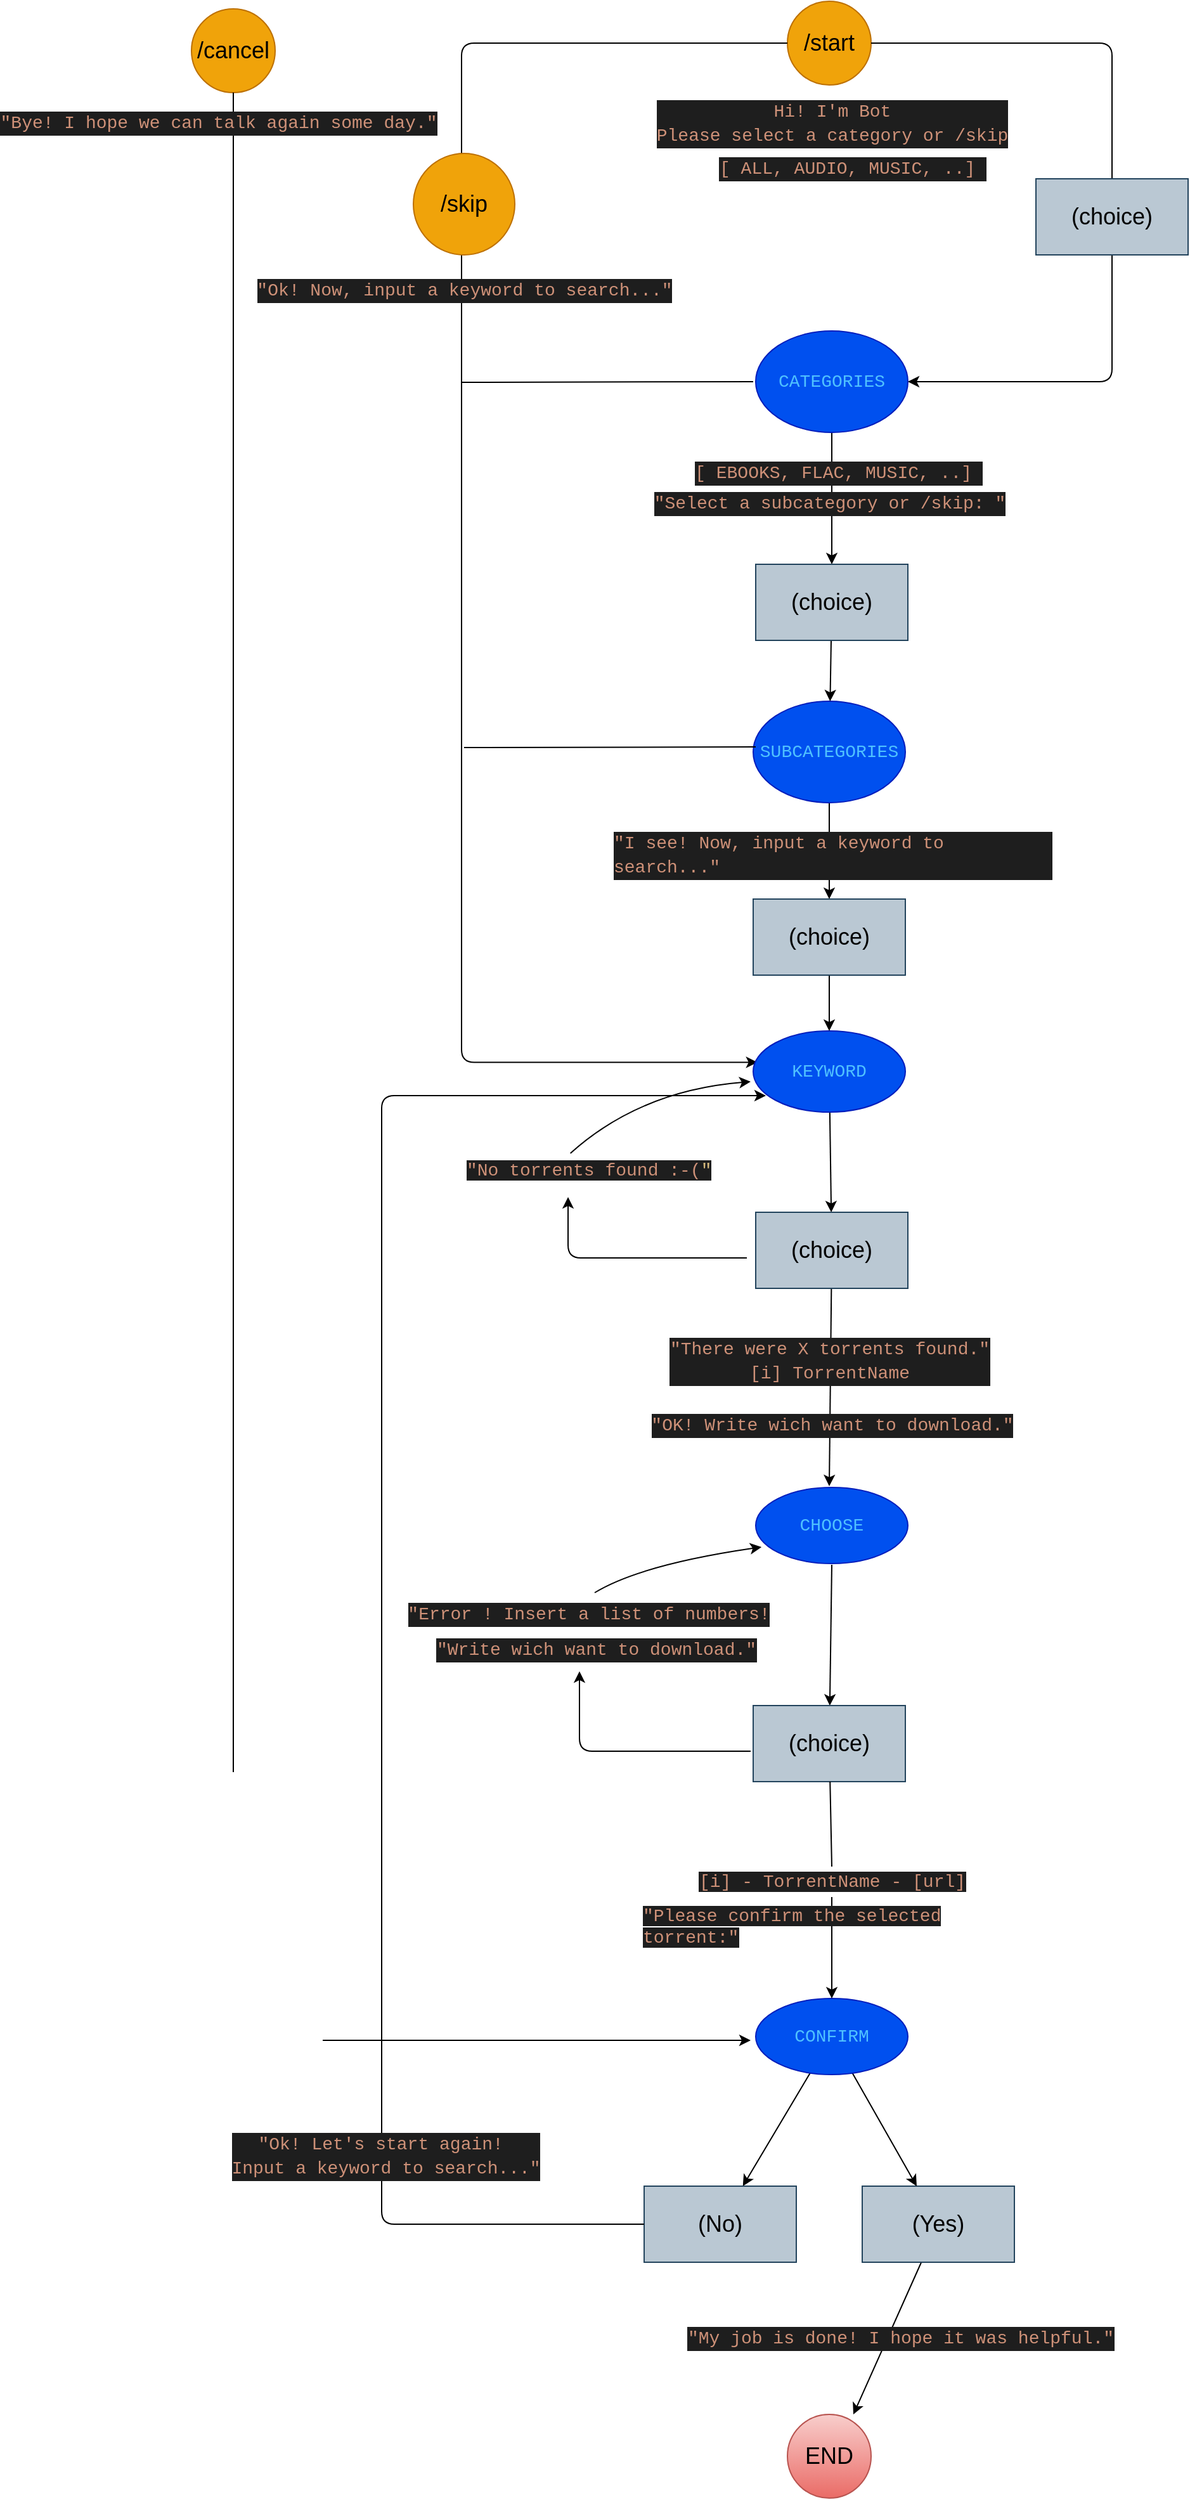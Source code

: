 <mxfile>
    <diagram id="GNGjBNOSfVKtkJraWmQE" name="Pagina-1">
        <mxGraphModel dx="2929" dy="1862" grid="1" gridSize="12" guides="1" tooltips="1" connect="1" arrows="1" fold="1" page="1" pageScale="1" pageWidth="827" pageHeight="1169" math="0" shadow="0">
            <root>
                <mxCell id="0"/>
                <mxCell id="1" parent="0"/>
                <mxCell id="176" value="" style="edgeStyle=none;html=1;" edge="1" parent="1" source="2" target="166">
                    <mxGeometry relative="1" as="geometry"/>
                </mxCell>
                <mxCell id="2" value="&lt;div style=&quot;color: rgb(212, 212, 212); font-family: consolas, &amp;quot;courier new&amp;quot;, monospace; font-size: 14px; line-height: 19px;&quot;&gt;&lt;span style=&quot;color: #4fc1ff&quot;&gt;CATEGORIES&lt;/span&gt;&lt;/div&gt;" style="ellipse;whiteSpace=wrap;html=1;labelBackgroundColor=none;labelBorderColor=none;fillColor=#0050ef;fontColor=#ffffff;strokeColor=#001DBC;" parent="1" vertex="1">
                    <mxGeometry x="-884" y="-676" width="120" height="80" as="geometry"/>
                </mxCell>
                <mxCell id="3" value="&lt;font style=&quot;font-size: 18px&quot;&gt;/start&lt;/font&gt;" style="ellipse;whiteSpace=wrap;html=1;aspect=fixed;fillColor=#f0a30a;strokeColor=#BD7000;fontColor=#000000;" parent="1" vertex="1">
                    <mxGeometry x="-859" y="-936" width="66" height="66" as="geometry"/>
                </mxCell>
                <mxCell id="156" value="" style="edgeStyle=none;html=1;fontColor=#CE9178;entryX=0.788;entryY=0;entryDx=0;entryDy=0;entryPerimeter=0;" parent="1" source="6" target="62" edge="1">
                    <mxGeometry relative="1" as="geometry"/>
                </mxCell>
                <mxCell id="6" value="&lt;font style=&quot;font-size: 18px&quot;&gt;(Yes)&lt;/font&gt;" style="whiteSpace=wrap;html=1;fillColor=#bac8d3;strokeColor=#23445d;" parent="1" vertex="1">
                    <mxGeometry x="-800" y="787" width="120" height="60" as="geometry"/>
                </mxCell>
                <mxCell id="30" value="&lt;div style=&quot;background-color: rgb(30 , 30 , 30) ; font-family: &amp;#34;consolas&amp;#34; , &amp;#34;courier new&amp;#34; , monospace ; font-size: 14px ; line-height: 19px&quot;&gt;&lt;font color=&quot;#ce9178&quot;&gt;Hi! I'm Bot&lt;/font&gt;&lt;/div&gt;&lt;div style=&quot;background-color: rgb(30 , 30 , 30) ; font-family: &amp;#34;consolas&amp;#34; , &amp;#34;courier new&amp;#34; , monospace ; font-size: 14px ; line-height: 19px&quot;&gt;&lt;div style=&quot;font-family: &amp;#34;consolas&amp;#34; , &amp;#34;courier new&amp;#34; , monospace ; line-height: 19px&quot;&gt;&lt;font color=&quot;#ce9178&quot;&gt;Please select a category or /skip&lt;/font&gt;&lt;/div&gt;&lt;/div&gt;" style="text;html=1;align=center;verticalAlign=middle;resizable=0;points=[];autosize=1;strokeColor=none;fillColor=none;" parent="1" vertex="1">
                    <mxGeometry x="-962" y="-864" width="276" height="48" as="geometry"/>
                </mxCell>
                <mxCell id="47" value="&lt;div style=&quot;color: rgb(212 , 212 , 212) ; font-family: &amp;#34;consolas&amp;#34; , &amp;#34;courier new&amp;#34; , monospace ; font-size: 14px ; line-height: 19px&quot;&gt;&lt;span style=&quot;color: rgb(79 , 193 , 255)&quot;&gt;CHOOSE&lt;/span&gt;&lt;/div&gt;" style="ellipse;whiteSpace=wrap;html=1;fillColor=#0050ef;fontColor=#ffffff;strokeColor=#001DBC;" parent="1" vertex="1">
                    <mxGeometry x="-884" y="236" width="120" height="60" as="geometry"/>
                </mxCell>
                <mxCell id="150" value="" style="edgeStyle=none;html=1;fontColor=#CE9178;" parent="1" source="53" target="149" edge="1">
                    <mxGeometry relative="1" as="geometry"/>
                </mxCell>
                <mxCell id="151" value="" style="edgeStyle=none;html=1;fontColor=#CE9178;" parent="1" source="53" target="6" edge="1">
                    <mxGeometry relative="1" as="geometry"/>
                </mxCell>
                <mxCell id="53" value="&lt;div style=&quot;color: rgb(212 , 212 , 212) ; font-family: &amp;#34;consolas&amp;#34; , &amp;#34;courier new&amp;#34; , monospace ; font-size: 14px ; line-height: 19px&quot;&gt;&lt;div style=&quot;font-family: &amp;#34;consolas&amp;#34; , &amp;#34;courier new&amp;#34; , monospace ; line-height: 19px&quot;&gt;&lt;span style=&quot;color: rgb(79 , 193 , 255)&quot;&gt;CONFIRM&lt;/span&gt;&lt;/div&gt;&lt;/div&gt;" style="ellipse;whiteSpace=wrap;html=1;fillColor=#0050ef;fontColor=#ffffff;strokeColor=#001DBC;" parent="1" vertex="1">
                    <mxGeometry x="-884" y="639" width="120" height="60" as="geometry"/>
                </mxCell>
                <mxCell id="62" value="&lt;span style=&quot;font-size: 18px&quot;&gt;END&lt;/span&gt;" style="ellipse;whiteSpace=wrap;html=1;aspect=fixed;fillColor=#f8cecc;gradientColor=#ea6b66;strokeColor=#b85450;" parent="1" vertex="1">
                    <mxGeometry x="-859" y="967" width="66" height="66" as="geometry"/>
                </mxCell>
                <mxCell id="65" value="&lt;div style=&quot;background-color: rgb(30 , 30 , 30) ; font-family: &amp;#34;consolas&amp;#34; , &amp;#34;courier new&amp;#34; , monospace ; font-size: 14px ; line-height: 19px&quot;&gt;[ ALL, AUDIO, MUSIC, ..]&amp;nbsp;&lt;/div&gt;&lt;div style=&quot;color: rgb(240 , 240 , 240) ; background-color: rgb(30 , 30 , 30) ; font-family: &amp;#34;consolas&amp;#34; , &amp;#34;courier new&amp;#34; , monospace ; font-size: 14px ; line-height: 19px&quot;&gt;&lt;/div&gt;" style="text;html=1;align=center;verticalAlign=middle;resizable=0;points=[];autosize=1;strokeColor=none;fillColor=none;fontColor=#CE9178;" parent="1" vertex="1">
                    <mxGeometry x="-916" y="-816" width="216" height="24" as="geometry"/>
                </mxCell>
                <mxCell id="91" value="" style="edgeStyle=elbowEdgeStyle;elbow=horizontal;endArrow=classic;html=1;fontSize=18;startArrow=none;exitX=0;exitY=0.5;exitDx=0;exitDy=0;entryX=0.028;entryY=0.387;entryDx=0;entryDy=0;entryPerimeter=0;" parent="1" source="3" target="9" edge="1">
                    <mxGeometry width="50" height="50" relative="1" as="geometry">
                        <mxPoint x="-1237" y="-829" as="sourcePoint"/>
                        <mxPoint x="-891" y="-240" as="targetPoint"/>
                        <Array as="points">
                            <mxPoint x="-1116" y="-504"/>
                            <mxPoint x="-1043" y="-838"/>
                        </Array>
                    </mxGeometry>
                </mxCell>
                <mxCell id="93" value="&lt;font style=&quot;font-size: 18px&quot;&gt;/skip&lt;/font&gt;" style="ellipse;whiteSpace=wrap;html=1;aspect=fixed;fillColor=#f0a30a;strokeColor=#BD7000;fontColor=#000000;" parent="1" vertex="1">
                    <mxGeometry x="-1154" y="-816" width="80" height="80" as="geometry"/>
                </mxCell>
                <mxCell id="110" value="&lt;div style=&quot;color: rgb(212 , 212 , 212) ; background-color: rgb(30 , 30 , 30) ; font-family: &amp;#34;consolas&amp;#34; , &amp;#34;courier new&amp;#34; , monospace ; font-size: 14px ; line-height: 19px&quot;&gt;&lt;span style=&quot;color: #ce9178&quot;&gt;&quot;Ok! Now, input a keyword to search...&quot;&lt;/span&gt;&lt;/div&gt;" style="text;html=1;align=center;verticalAlign=middle;resizable=0;points=[];autosize=1;strokeColor=none;fillColor=none;fontColor=#CE9178;" parent="1" vertex="1">
                    <mxGeometry x="-1276" y="-720" width="324" height="24" as="geometry"/>
                </mxCell>
                <mxCell id="115" value="" style="curved=1;endArrow=classic;html=1;fontColor=#CE9178;exitX=0.411;exitY=0.041;exitDx=0;exitDy=0;exitPerimeter=0;startArrow=none;" parent="1" source="117" edge="1">
                    <mxGeometry width="50" height="50" relative="1" as="geometry">
                        <mxPoint x="-884" y="-53" as="sourcePoint"/>
                        <mxPoint x="-888" y="-84" as="targetPoint"/>
                        <Array as="points">
                            <mxPoint x="-975" y="-77"/>
                        </Array>
                    </mxGeometry>
                </mxCell>
                <mxCell id="122" value="" style="edgeStyle=elbowEdgeStyle;elbow=horizontal;endArrow=classic;html=1;fontSize=18;startArrow=none;exitX=1;exitY=0.5;exitDx=0;exitDy=0;entryX=1;entryY=0.5;entryDx=0;entryDy=0;" parent="1" source="3" target="2" edge="1">
                    <mxGeometry width="50" height="50" relative="1" as="geometry">
                        <mxPoint x="-735.0" y="-888.0" as="sourcePoint"/>
                        <mxPoint x="-730.0" y="-654" as="targetPoint"/>
                        <Array as="points">
                            <mxPoint x="-603" y="-816"/>
                            <mxPoint x="-562" y="-786"/>
                            <mxPoint x="-1002" y="-1348"/>
                        </Array>
                    </mxGeometry>
                </mxCell>
                <mxCell id="123" value="&lt;font style=&quot;font-size: 18px&quot;&gt;(choice)&lt;/font&gt;" style="whiteSpace=wrap;html=1;fillColor=#bac8d3;strokeColor=#23445d;" parent="1" vertex="1">
                    <mxGeometry x="-663" y="-796" width="120" height="60" as="geometry"/>
                </mxCell>
                <mxCell id="163" value="" style="edgeStyle=none;html=1;" edge="1" parent="1" source="9" target="128">
                    <mxGeometry relative="1" as="geometry"/>
                </mxCell>
                <mxCell id="9" value="&lt;div style=&quot;color: rgb(212 , 212 , 212) ; font-family: &amp;#34;consolas&amp;#34; , &amp;#34;courier new&amp;#34; , monospace ; font-size: 14px ; line-height: 19px&quot;&gt;&lt;span style=&quot;color: rgb(79 , 193 , 255)&quot;&gt;KEYWORD&lt;/span&gt;&lt;/div&gt;" style="ellipse;whiteSpace=wrap;html=1;fillColor=#0050ef;fontColor=#ffffff;strokeColor=#001DBC;" parent="1" vertex="1">
                    <mxGeometry x="-886" y="-124" width="120" height="64" as="geometry"/>
                </mxCell>
                <mxCell id="117" value="&lt;span style=&quot;color: rgb(206, 145, 120); font-family: consolas, &amp;quot;courier new&amp;quot;, monospace; font-size: 14px; font-style: normal; font-weight: 400; letter-spacing: normal; text-align: left; text-indent: 0px; text-transform: none; word-spacing: 0px; background-color: rgb(30, 30, 30);&quot;&gt;&quot;No torrents found :-(&lt;/span&gt;&lt;font color=&quot;#d7ba7d&quot; style=&quot;font-family: consolas, &amp;quot;courier new&amp;quot;, monospace; font-size: 14px; font-style: normal; font-weight: 400; letter-spacing: normal; text-align: left; text-indent: 0px; text-transform: none; word-spacing: 0px; background-color: rgb(30, 30, 30);&quot;&gt;&quot;&lt;/font&gt;" style="text;whiteSpace=wrap;html=1;fontColor=#CE9178;" parent="1" vertex="1">
                    <mxGeometry x="-1114" y="-29" width="204" height="36" as="geometry"/>
                </mxCell>
                <mxCell id="131" value="" style="edgeStyle=none;html=1;fontColor=#CE9178;" parent="1" source="128" edge="1">
                    <mxGeometry relative="1" as="geometry">
                        <mxPoint x="-826" y="235" as="targetPoint"/>
                    </mxGeometry>
                </mxCell>
                <mxCell id="128" value="&lt;font style=&quot;font-size: 18px&quot;&gt;(choice)&lt;/font&gt;" style="whiteSpace=wrap;html=1;fillColor=#bac8d3;strokeColor=#23445d;" parent="1" vertex="1">
                    <mxGeometry x="-884" y="19" width="120" height="60" as="geometry"/>
                </mxCell>
                <mxCell id="129" value="" style="endArrow=classic;html=1;fontColor=#CE9178;entryX=0.402;entryY=1;entryDx=0;entryDy=0;entryPerimeter=0;" parent="1" edge="1" target="117">
                    <mxGeometry width="50" height="50" relative="1" as="geometry">
                        <mxPoint x="-891" y="55" as="sourcePoint"/>
                        <mxPoint x="-1023" y="7" as="targetPoint"/>
                        <Array as="points">
                            <mxPoint x="-951" y="55"/>
                            <mxPoint x="-1032" y="55"/>
                        </Array>
                    </mxGeometry>
                </mxCell>
                <mxCell id="132" value="&lt;div style=&quot;background-color: rgb(30 , 30 , 30) ; font-family: &amp;#34;consolas&amp;#34; , &amp;#34;courier new&amp;#34; , monospace ; font-size: 14px ; line-height: 19px&quot;&gt;&lt;span style=&quot;color: rgb(206 , 145 , 120)&quot;&gt;&quot;There were X t&lt;/span&gt;&lt;span style=&quot;color: rgb(206 , 145 , 120)&quot;&gt;orrents found.&quot;&lt;/span&gt;&lt;/div&gt;&lt;div style=&quot;background-color: rgb(30 , 30 , 30) ; font-family: &amp;#34;consolas&amp;#34; , &amp;#34;courier new&amp;#34; , monospace ; font-size: 14px ; line-height: 19px&quot;&gt;&lt;span style=&quot;color: rgb(206 , 145 , 120)&quot;&gt;[i] TorrentName&lt;/span&gt;&lt;/div&gt;" style="text;html=1;align=center;verticalAlign=middle;resizable=0;points=[];autosize=1;strokeColor=none;fillColor=none;fontColor=#CE9178;" parent="1" vertex="1">
                    <mxGeometry x="-952" y="112" width="252" height="48" as="geometry"/>
                </mxCell>
                <mxCell id="133" value="&lt;div style=&quot;color: rgb(212 , 212 , 212) ; background-color: rgb(30 , 30 , 30) ; font-family: &amp;#34;consolas&amp;#34; , &amp;#34;courier new&amp;#34; , monospace ; font-size: 14px ; line-height: 19px&quot;&gt;&lt;span style=&quot;color: #ce9178&quot;&gt;&quot;OK! Write wich want to download.&quot;&lt;/span&gt;&lt;/div&gt;" style="text;html=1;align=center;verticalAlign=middle;resizable=0;points=[];autosize=1;strokeColor=none;fillColor=none;fontColor=#CE9178;" parent="1" vertex="1">
                    <mxGeometry x="-962" y="175" width="276" height="24" as="geometry"/>
                </mxCell>
                <mxCell id="134" value="" style="curved=1;endArrow=classic;html=1;fontColor=#CE9178;entryX=0.038;entryY=0.767;entryDx=0;entryDy=0;entryPerimeter=0;startArrow=none;" parent="1" edge="1">
                    <mxGeometry width="50" height="50" relative="1" as="geometry">
                        <mxPoint x="-1011" y="319" as="sourcePoint"/>
                        <mxPoint x="-879.44" y="283.0" as="targetPoint"/>
                        <Array as="points">
                            <mxPoint x="-975" y="296.98"/>
                        </Array>
                    </mxGeometry>
                </mxCell>
                <mxCell id="135" value="" style="edgeStyle=none;html=1;fontColor=#CE9178;" parent="1" target="137" edge="1">
                    <mxGeometry relative="1" as="geometry">
                        <mxPoint x="-824.0" y="296.98" as="sourcePoint"/>
                    </mxGeometry>
                </mxCell>
                <mxCell id="143" value="" style="edgeStyle=none;html=1;fontColor=#CE9178;entryX=0.5;entryY=0;entryDx=0;entryDy=0;startArrow=none;" parent="1" source="59" target="53" edge="1">
                    <mxGeometry relative="1" as="geometry">
                        <mxPoint x="-824.0" y="597" as="targetPoint"/>
                    </mxGeometry>
                </mxCell>
                <mxCell id="137" value="&lt;font style=&quot;font-size: 18px&quot;&gt;(choice)&lt;/font&gt;" style="whiteSpace=wrap;html=1;fillColor=#bac8d3;strokeColor=#23445d;" parent="1" vertex="1">
                    <mxGeometry x="-886" y="408" width="120" height="60" as="geometry"/>
                </mxCell>
                <mxCell id="139" value="&lt;div style=&quot;color: rgb(212 , 212 , 212) ; background-color: rgb(30 , 30 , 30) ; font-family: &amp;#34;consolas&amp;#34; , &amp;#34;courier new&amp;#34; , monospace ; font-size: 14px ; line-height: 19px&quot;&gt;&lt;span style=&quot;color: #ce9178&quot;&gt;&quot;Error ! Insert a list of numbers!&lt;/span&gt;&lt;/div&gt;" style="text;html=1;align=center;verticalAlign=middle;resizable=0;points=[];autosize=1;strokeColor=none;fillColor=none;fontColor=#CE9178;" parent="1" vertex="1">
                    <mxGeometry x="-1154" y="324" width="276" height="24" as="geometry"/>
                </mxCell>
                <mxCell id="140" value="&lt;div style=&quot;color: rgb(212 , 212 , 212) ; background-color: rgb(30 , 30 , 30) ; font-family: &amp;#34;consolas&amp;#34; , &amp;#34;courier new&amp;#34; , monospace ; font-size: 14px ; line-height: 19px&quot;&gt;&lt;span style=&quot;color: #ce9178&quot;&gt;&quot;Write wich want to download.&quot;&lt;/span&gt;&lt;/div&gt;" style="text;html=1;align=center;verticalAlign=middle;resizable=0;points=[];autosize=1;strokeColor=none;fillColor=none;fontColor=#CE9178;" parent="1" vertex="1">
                    <mxGeometry x="-1136" y="352" width="252" height="24" as="geometry"/>
                </mxCell>
                <mxCell id="141" value="" style="endArrow=classic;html=1;fontColor=#CE9178;" parent="1" edge="1">
                    <mxGeometry width="50" height="50" relative="1" as="geometry">
                        <mxPoint x="-888" y="444" as="sourcePoint"/>
                        <mxPoint x="-1023" y="380.98" as="targetPoint"/>
                        <Array as="points">
                            <mxPoint x="-1023" y="444"/>
                        </Array>
                    </mxGeometry>
                </mxCell>
                <mxCell id="59" value="&lt;span style=&quot;font-family: &amp;#34;consolas&amp;#34; , &amp;#34;courier new&amp;#34; , monospace ; font-size: 14px ; background-color: rgb(30 , 30 , 30)&quot;&gt;[i] - TorrentName - [url]&lt;/span&gt;" style="text;html=1;align=center;verticalAlign=middle;resizable=0;points=[];autosize=1;strokeColor=none;fillColor=none;fontColor=#CE9178;" parent="1" vertex="1">
                    <mxGeometry x="-932" y="535" width="216" height="24" as="geometry"/>
                </mxCell>
                <mxCell id="144" value="" style="edgeStyle=none;html=1;fontColor=#CE9178;entryX=0.5;entryY=0;entryDx=0;entryDy=0;endArrow=none;" parent="1" source="137" target="59" edge="1">
                    <mxGeometry relative="1" as="geometry">
                        <mxPoint x="-824.0" y="487" as="sourcePoint"/>
                        <mxPoint x="-824.0" y="639" as="targetPoint"/>
                    </mxGeometry>
                </mxCell>
                <mxCell id="149" value="&lt;span style=&quot;font-size: 18px&quot;&gt;(No)&lt;br&gt;&lt;/span&gt;" style="whiteSpace=wrap;html=1;fillColor=#bac8d3;strokeColor=#23445d;" parent="1" vertex="1">
                    <mxGeometry x="-972" y="787" width="120" height="60" as="geometry"/>
                </mxCell>
                <mxCell id="152" value="" style="edgeStyle=elbowEdgeStyle;elbow=horizontal;endArrow=classic;html=1;fontSize=18;startArrow=none;exitX=0;exitY=0.5;exitDx=0;exitDy=0;" parent="1" source="149" edge="1">
                    <mxGeometry width="50" height="50" relative="1" as="geometry">
                        <mxPoint x="-975" y="839.941" as="sourcePoint"/>
                        <mxPoint x="-876" y="-73" as="targetPoint"/>
                        <Array as="points">
                            <mxPoint x="-1179" y="367"/>
                            <mxPoint x="-1031" y="-519"/>
                        </Array>
                    </mxGeometry>
                </mxCell>
                <mxCell id="154" value="&lt;span style=&quot;color: rgb(206 , 145 , 120) ; font-family: &amp;#34;consolas&amp;#34; , &amp;#34;courier new&amp;#34; , monospace ; font-size: 14px ; font-style: normal ; font-weight: 400 ; letter-spacing: normal ; text-align: left ; text-indent: 0px ; text-transform: none ; word-spacing: 0px ; background-color: rgb(30 , 30 , 30) ; display: inline ; float: none&quot;&gt;&quot;Please confirm the selected torrent:&quot;&lt;/span&gt;" style="text;whiteSpace=wrap;html=1;fontColor=#CE9178;" parent="1" vertex="1">
                    <mxGeometry x="-975" y="559" width="312" height="36" as="geometry"/>
                </mxCell>
                <mxCell id="157" value="&lt;font style=&quot;font-size: 18px&quot;&gt;/cancel&lt;br&gt;&lt;/font&gt;" style="ellipse;whiteSpace=wrap;html=1;aspect=fixed;fillColor=#f0a30a;strokeColor=#BD7000;fontColor=#000000;" parent="1" vertex="1">
                    <mxGeometry x="-1329" y="-930" width="66" height="66" as="geometry"/>
                </mxCell>
                <mxCell id="158" value="" style="edgeStyle=elbowEdgeStyle;elbow=horizontal;endArrow=classic;html=1;fontSize=18;startArrow=none;" parent="1" source="157" edge="1">
                    <mxGeometry width="50" height="50" relative="1" as="geometry">
                        <mxPoint x="-847.0" y="-891" as="sourcePoint"/>
                        <mxPoint x="-888" y="672" as="targetPoint"/>
                        <Array as="points">
                            <mxPoint x="-1296" y="-648"/>
                            <mxPoint x="-1284" y="-72"/>
                            <mxPoint x="-1263" y="312"/>
                            <mxPoint x="-1287" y="-636"/>
                            <mxPoint x="-1031" y="-826"/>
                        </Array>
                    </mxGeometry>
                </mxCell>
                <mxCell id="159" value="&lt;div style=&quot;color: rgb(212 , 212 , 212) ; background-color: rgb(30 , 30 , 30) ; font-family: &amp;#34;consolas&amp;#34; , &amp;#34;courier new&amp;#34; , monospace ; font-size: 14px ; line-height: 19px&quot;&gt;&lt;span style=&quot;color: #ce9178&quot;&gt;&quot;Bye! I hope we can talk again some day.&quot;&lt;/span&gt;&lt;/div&gt;" style="text;html=1;align=center;verticalAlign=middle;resizable=0;points=[];autosize=1;strokeColor=none;fillColor=none;fontColor=#CE9178;" parent="1" vertex="1">
                    <mxGeometry x="-1476" y="-852" width="336" height="24" as="geometry"/>
                </mxCell>
                <mxCell id="160" value="&lt;div style=&quot;color: rgb(212 , 212 , 212) ; background-color: rgb(30 , 30 , 30) ; font-family: &amp;#34;consolas&amp;#34; , &amp;#34;courier new&amp;#34; , monospace ; font-size: 14px ; line-height: 19px&quot;&gt;&lt;span style=&quot;color: #ce9178&quot;&gt;&quot;Ok! Let's start again!&amp;nbsp;&lt;/span&gt;&lt;/div&gt;&lt;div style=&quot;color: rgb(212 , 212 , 212) ; background-color: rgb(30 , 30 , 30) ; font-family: &amp;#34;consolas&amp;#34; , &amp;#34;courier new&amp;#34; , monospace ; font-size: 14px ; line-height: 19px&quot;&gt;&lt;span style=&quot;color: #ce9178&quot;&gt;Input a keyword to search...&quot;&lt;/span&gt;&lt;/div&gt;" style="text;html=1;align=center;verticalAlign=middle;resizable=0;points=[];autosize=1;strokeColor=none;fillColor=none;fontColor=#CE9178;" parent="1" vertex="1">
                    <mxGeometry x="-1296" y="739" width="240" height="48" as="geometry"/>
                </mxCell>
                <mxCell id="162" value="&lt;div style=&quot;color: rgb(212 , 212 , 212) ; background-color: rgb(30 , 30 , 30) ; font-family: &amp;#34;consolas&amp;#34; , &amp;#34;courier new&amp;#34; , monospace ; font-size: 14px ; line-height: 19px&quot;&gt;&lt;span style=&quot;color: #ce9178&quot;&gt;&quot;My job is done! I hope it was helpful.&lt;/span&gt;&lt;span style=&quot;color: #ce9178&quot;&gt;&quot;&lt;/span&gt;&lt;/div&gt;" style="text;html=1;align=center;verticalAlign=middle;resizable=0;points=[];autosize=1;strokeColor=none;fillColor=none;fontColor=#CE9178;" parent="1" vertex="1">
                    <mxGeometry x="-932" y="895" width="324" height="24" as="geometry"/>
                </mxCell>
                <mxCell id="178" value="" style="edgeStyle=none;html=1;" edge="1" parent="1" source="164" target="167">
                    <mxGeometry relative="1" as="geometry"/>
                </mxCell>
                <mxCell id="164" value="&lt;div style=&quot;color: rgb(212 , 212 , 212) ; font-family: &amp;#34;consolas&amp;#34; , &amp;#34;courier new&amp;#34; , monospace ; font-size: 14px ; line-height: 19px&quot;&gt;&lt;span style=&quot;color: #4fc1ff&quot;&gt;SUBCATEGORIES&lt;/span&gt;&lt;/div&gt;" style="ellipse;whiteSpace=wrap;html=1;labelBackgroundColor=none;labelBorderColor=none;fillColor=#0050ef;fontColor=#ffffff;strokeColor=#001DBC;" vertex="1" parent="1">
                    <mxGeometry x="-886" y="-384" width="120" height="80" as="geometry"/>
                </mxCell>
                <mxCell id="177" value="" style="edgeStyle=none;html=1;" edge="1" parent="1" source="166" target="164">
                    <mxGeometry relative="1" as="geometry"/>
                </mxCell>
                <mxCell id="166" value="&lt;font style=&quot;font-size: 18px&quot;&gt;(choice)&lt;/font&gt;" style="whiteSpace=wrap;html=1;fillColor=#bac8d3;strokeColor=#23445d;" vertex="1" parent="1">
                    <mxGeometry x="-884" y="-492" width="120" height="60" as="geometry"/>
                </mxCell>
                <mxCell id="179" value="" style="edgeStyle=none;html=1;" edge="1" parent="1" source="167" target="9">
                    <mxGeometry relative="1" as="geometry"/>
                </mxCell>
                <mxCell id="167" value="&lt;font style=&quot;font-size: 18px&quot;&gt;(choice)&lt;/font&gt;" style="whiteSpace=wrap;html=1;fillColor=#bac8d3;strokeColor=#23445d;" vertex="1" parent="1">
                    <mxGeometry x="-886" y="-228" width="120" height="60" as="geometry"/>
                </mxCell>
                <mxCell id="173" value="" style="endArrow=none;html=1;" edge="1" parent="1">
                    <mxGeometry width="50" height="50" relative="1" as="geometry">
                        <mxPoint x="-1116" y="-635.5" as="sourcePoint"/>
                        <mxPoint x="-886" y="-636" as="targetPoint"/>
                    </mxGeometry>
                </mxCell>
                <mxCell id="174" value="" style="endArrow=none;html=1;" edge="1" parent="1">
                    <mxGeometry width="50" height="50" relative="1" as="geometry">
                        <mxPoint x="-1114" y="-347.5" as="sourcePoint"/>
                        <mxPoint x="-884" y="-348" as="targetPoint"/>
                    </mxGeometry>
                </mxCell>
                <mxCell id="182" value="&lt;div style=&quot;background-color: rgb(30 , 30 , 30) ; font-family: &amp;#34;consolas&amp;#34; , &amp;#34;courier new&amp;#34; , monospace ; font-weight: normal ; font-size: 14px ; line-height: 19px&quot;&gt;&lt;div&gt;&lt;font color=&quot;#ce9178&quot;&gt;&quot;I see! Now, input a keyword to search...&quot;&lt;/font&gt;&lt;/div&gt;&lt;/div&gt;" style="text;whiteSpace=wrap;html=1;" vertex="1" parent="1">
                    <mxGeometry x="-998" y="-288" width="348" height="36" as="geometry"/>
                </mxCell>
                <mxCell id="183" value="&lt;div style=&quot;background-color: rgb(30 , 30 , 30) ; font-family: &amp;#34;consolas&amp;#34; , &amp;#34;courier new&amp;#34; , monospace ; font-size: 14px ; line-height: 19px&quot;&gt;[ EBOOKS, FLAC, MUSIC, ..]&amp;nbsp;&lt;/div&gt;&lt;div style=&quot;color: rgb(240 , 240 , 240) ; background-color: rgb(30 , 30 , 30) ; font-family: &amp;#34;consolas&amp;#34; , &amp;#34;courier new&amp;#34; , monospace ; font-size: 14px ; line-height: 19px&quot;&gt;&lt;/div&gt;" style="text;html=1;align=center;verticalAlign=middle;resizable=0;points=[];autosize=1;strokeColor=none;fillColor=none;fontColor=#CE9178;" vertex="1" parent="1">
                    <mxGeometry x="-933" y="-576" width="228" height="24" as="geometry"/>
                </mxCell>
                <mxCell id="184" value="&lt;div style=&quot;color: rgb(212 , 212 , 212) ; background-color: rgb(30 , 30 , 30) ; font-family: &amp;#34;consolas&amp;#34; , &amp;#34;courier new&amp;#34; , monospace ; font-size: 14px ; line-height: 19px&quot;&gt;&lt;span style=&quot;color: #ce9178&quot;&gt;&quot;Select a subcategory or /skip: &quot;&lt;/span&gt;&lt;/div&gt;" style="text;html=1;align=center;verticalAlign=middle;resizable=0;points=[];autosize=1;strokeColor=none;fillColor=none;" vertex="1" parent="1">
                    <mxGeometry x="-964" y="-552" width="276" height="24" as="geometry"/>
                </mxCell>
            </root>
        </mxGraphModel>
    </diagram>
</mxfile>